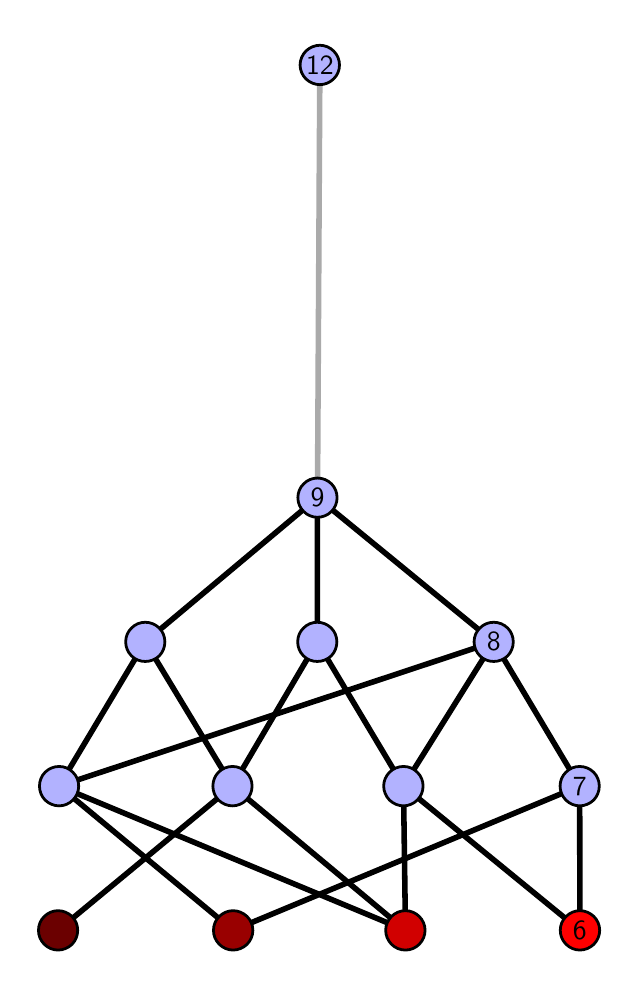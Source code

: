 \begingroup%
\makeatletter%
\begin{pgfpicture}%
\pgfpathrectangle{\pgfpointorigin}{\pgfqpoint{2.914in}{4.7in}}%
\pgfusepath{use as bounding box, clip}%
\begin{pgfscope}%
\pgfsetbuttcap%
\pgfsetmiterjoin%
\definecolor{currentfill}{rgb}{1.0,1.0,1.0}%
\pgfsetfillcolor{currentfill}%
\pgfsetlinewidth{0.0pt}%
\definecolor{currentstroke}{rgb}{1.0,1.0,1.0}%
\pgfsetstrokecolor{currentstroke}%
\pgfsetdash{}{0pt}%
\pgfpathmoveto{\pgfqpoint{0.0in}{0.0in}}%
\pgfpathlineto{\pgfqpoint{2.914in}{0.0in}}%
\pgfpathlineto{\pgfqpoint{2.914in}{4.7in}}%
\pgfpathlineto{\pgfqpoint{0.0in}{4.7in}}%
\pgfpathlineto{\pgfqpoint{0.0in}{0.0in}}%
\pgfpathclose%
\pgfusepath{fill}%
\end{pgfscope}%
\begin{pgfscope}%
\pgfsetbuttcap%
\pgfsetmiterjoin%
\definecolor{currentfill}{rgb}{1.0,1.0,1.0}%
\pgfsetfillcolor{currentfill}%
\pgfsetlinewidth{0.0pt}%
\definecolor{currentstroke}{rgb}{0.0,0.0,0.0}%
\pgfsetstrokecolor{currentstroke}%
\pgfsetstrokeopacity{0.0}%
\pgfsetdash{}{0pt}%
\pgfpathmoveto{\pgfqpoint{0.1in}{0.1in}}%
\pgfpathlineto{\pgfqpoint{2.814in}{0.1in}}%
\pgfpathlineto{\pgfqpoint{2.814in}{4.6in}}%
\pgfpathlineto{\pgfqpoint{0.1in}{4.6in}}%
\pgfpathlineto{\pgfqpoint{0.1in}{0.1in}}%
\pgfpathclose%
\pgfusepath{fill}%
\end{pgfscope}%
\begin{pgfscope}%
\pgfpathrectangle{\pgfqpoint{0.1in}{0.1in}}{\pgfqpoint{2.714in}{4.5in}}%
\pgfusepath{clip}%
\pgfsetrectcap%
\pgfsetroundjoin%
\pgfsetlinewidth{2.007pt}%
\definecolor{currentstroke}{rgb}{0.0,0.0,0.0}%
\pgfsetstrokecolor{currentstroke}%
\pgfsetdash{}{0pt}%
\pgfpathmoveto{\pgfqpoint{2.761in}{0.187in}}%
\pgfpathlineto{\pgfqpoint{1.879in}{0.908in}}%
\pgfusepath{stroke}%
\end{pgfscope}%
\begin{pgfscope}%
\pgfpathrectangle{\pgfqpoint{0.1in}{0.1in}}{\pgfqpoint{2.714in}{4.5in}}%
\pgfusepath{clip}%
\pgfsetrectcap%
\pgfsetroundjoin%
\pgfsetlinewidth{2.007pt}%
\definecolor{currentstroke}{rgb}{0.0,0.0,0.0}%
\pgfsetstrokecolor{currentstroke}%
\pgfsetdash{}{0pt}%
\pgfpathmoveto{\pgfqpoint{2.761in}{0.187in}}%
\pgfpathlineto{\pgfqpoint{2.76in}{0.908in}}%
\pgfusepath{stroke}%
\end{pgfscope}%
\begin{pgfscope}%
\pgfpathrectangle{\pgfqpoint{0.1in}{0.1in}}{\pgfqpoint{2.714in}{4.5in}}%
\pgfusepath{clip}%
\pgfsetrectcap%
\pgfsetroundjoin%
\pgfsetlinewidth{2.007pt}%
\definecolor{currentstroke}{rgb}{0.0,0.0,0.0}%
\pgfsetstrokecolor{currentstroke}%
\pgfsetdash{}{0pt}%
\pgfpathmoveto{\pgfqpoint{1.889in}{0.187in}}%
\pgfpathlineto{\pgfqpoint{1.879in}{0.908in}}%
\pgfusepath{stroke}%
\end{pgfscope}%
\begin{pgfscope}%
\pgfpathrectangle{\pgfqpoint{0.1in}{0.1in}}{\pgfqpoint{2.714in}{4.5in}}%
\pgfusepath{clip}%
\pgfsetrectcap%
\pgfsetroundjoin%
\pgfsetlinewidth{2.007pt}%
\definecolor{currentstroke}{rgb}{0.0,0.0,0.0}%
\pgfsetstrokecolor{currentstroke}%
\pgfsetdash{}{0pt}%
\pgfpathmoveto{\pgfqpoint{1.889in}{0.187in}}%
\pgfpathlineto{\pgfqpoint{0.157in}{0.908in}}%
\pgfusepath{stroke}%
\end{pgfscope}%
\begin{pgfscope}%
\pgfpathrectangle{\pgfqpoint{0.1in}{0.1in}}{\pgfqpoint{2.714in}{4.5in}}%
\pgfusepath{clip}%
\pgfsetrectcap%
\pgfsetroundjoin%
\pgfsetlinewidth{2.007pt}%
\definecolor{currentstroke}{rgb}{0.0,0.0,0.0}%
\pgfsetstrokecolor{currentstroke}%
\pgfsetdash{}{0pt}%
\pgfpathmoveto{\pgfqpoint{1.889in}{0.187in}}%
\pgfpathlineto{\pgfqpoint{1.024in}{0.908in}}%
\pgfusepath{stroke}%
\end{pgfscope}%
\begin{pgfscope}%
\pgfpathrectangle{\pgfqpoint{0.1in}{0.1in}}{\pgfqpoint{2.714in}{4.5in}}%
\pgfusepath{clip}%
\pgfsetrectcap%
\pgfsetroundjoin%
\pgfsetlinewidth{2.007pt}%
\definecolor{currentstroke}{rgb}{0.0,0.0,0.0}%
\pgfsetstrokecolor{currentstroke}%
\pgfsetdash{}{0pt}%
\pgfpathmoveto{\pgfqpoint{1.027in}{0.187in}}%
\pgfpathlineto{\pgfqpoint{2.76in}{0.908in}}%
\pgfusepath{stroke}%
\end{pgfscope}%
\begin{pgfscope}%
\pgfpathrectangle{\pgfqpoint{0.1in}{0.1in}}{\pgfqpoint{2.714in}{4.5in}}%
\pgfusepath{clip}%
\pgfsetrectcap%
\pgfsetroundjoin%
\pgfsetlinewidth{2.007pt}%
\definecolor{currentstroke}{rgb}{0.0,0.0,0.0}%
\pgfsetstrokecolor{currentstroke}%
\pgfsetdash{}{0pt}%
\pgfpathmoveto{\pgfqpoint{1.027in}{0.187in}}%
\pgfpathlineto{\pgfqpoint{0.157in}{0.908in}}%
\pgfusepath{stroke}%
\end{pgfscope}%
\begin{pgfscope}%
\pgfpathrectangle{\pgfqpoint{0.1in}{0.1in}}{\pgfqpoint{2.714in}{4.5in}}%
\pgfusepath{clip}%
\pgfsetrectcap%
\pgfsetroundjoin%
\pgfsetlinewidth{2.007pt}%
\definecolor{currentstroke}{rgb}{0.0,0.0,0.0}%
\pgfsetstrokecolor{currentstroke}%
\pgfsetdash{}{0pt}%
\pgfpathmoveto{\pgfqpoint{0.152in}{0.187in}}%
\pgfpathlineto{\pgfqpoint{1.024in}{0.908in}}%
\pgfusepath{stroke}%
\end{pgfscope}%
\begin{pgfscope}%
\pgfpathrectangle{\pgfqpoint{0.1in}{0.1in}}{\pgfqpoint{2.714in}{4.5in}}%
\pgfusepath{clip}%
\pgfsetrectcap%
\pgfsetroundjoin%
\pgfsetlinewidth{2.007pt}%
\definecolor{currentstroke}{rgb}{0.0,0.0,0.0}%
\pgfsetstrokecolor{currentstroke}%
\pgfsetdash{}{0pt}%
\pgfpathmoveto{\pgfqpoint{1.879in}{0.908in}}%
\pgfpathlineto{\pgfqpoint{1.448in}{1.629in}}%
\pgfusepath{stroke}%
\end{pgfscope}%
\begin{pgfscope}%
\pgfpathrectangle{\pgfqpoint{0.1in}{0.1in}}{\pgfqpoint{2.714in}{4.5in}}%
\pgfusepath{clip}%
\pgfsetrectcap%
\pgfsetroundjoin%
\pgfsetlinewidth{2.007pt}%
\definecolor{currentstroke}{rgb}{0.0,0.0,0.0}%
\pgfsetstrokecolor{currentstroke}%
\pgfsetdash{}{0pt}%
\pgfpathmoveto{\pgfqpoint{1.879in}{0.908in}}%
\pgfpathlineto{\pgfqpoint{2.33in}{1.629in}}%
\pgfusepath{stroke}%
\end{pgfscope}%
\begin{pgfscope}%
\pgfpathrectangle{\pgfqpoint{0.1in}{0.1in}}{\pgfqpoint{2.714in}{4.5in}}%
\pgfusepath{clip}%
\pgfsetrectcap%
\pgfsetroundjoin%
\pgfsetlinewidth{2.007pt}%
\definecolor{currentstroke}{rgb}{0.0,0.0,0.0}%
\pgfsetstrokecolor{currentstroke}%
\pgfsetdash{}{0pt}%
\pgfpathmoveto{\pgfqpoint{2.76in}{0.908in}}%
\pgfpathlineto{\pgfqpoint{2.33in}{1.629in}}%
\pgfusepath{stroke}%
\end{pgfscope}%
\begin{pgfscope}%
\pgfpathrectangle{\pgfqpoint{0.1in}{0.1in}}{\pgfqpoint{2.714in}{4.5in}}%
\pgfusepath{clip}%
\pgfsetrectcap%
\pgfsetroundjoin%
\pgfsetlinewidth{2.007pt}%
\definecolor{currentstroke}{rgb}{0.0,0.0,0.0}%
\pgfsetstrokecolor{currentstroke}%
\pgfsetdash{}{0pt}%
\pgfpathmoveto{\pgfqpoint{1.448in}{1.629in}}%
\pgfpathlineto{\pgfqpoint{1.449in}{2.35in}}%
\pgfusepath{stroke}%
\end{pgfscope}%
\begin{pgfscope}%
\pgfpathrectangle{\pgfqpoint{0.1in}{0.1in}}{\pgfqpoint{2.714in}{4.5in}}%
\pgfusepath{clip}%
\pgfsetrectcap%
\pgfsetroundjoin%
\pgfsetlinewidth{2.007pt}%
\definecolor{currentstroke}{rgb}{0.0,0.0,0.0}%
\pgfsetstrokecolor{currentstroke}%
\pgfsetdash{}{0pt}%
\pgfpathmoveto{\pgfqpoint{0.157in}{0.908in}}%
\pgfpathlineto{\pgfqpoint{0.588in}{1.629in}}%
\pgfusepath{stroke}%
\end{pgfscope}%
\begin{pgfscope}%
\pgfpathrectangle{\pgfqpoint{0.1in}{0.1in}}{\pgfqpoint{2.714in}{4.5in}}%
\pgfusepath{clip}%
\pgfsetrectcap%
\pgfsetroundjoin%
\pgfsetlinewidth{2.007pt}%
\definecolor{currentstroke}{rgb}{0.0,0.0,0.0}%
\pgfsetstrokecolor{currentstroke}%
\pgfsetdash{}{0pt}%
\pgfpathmoveto{\pgfqpoint{0.157in}{0.908in}}%
\pgfpathlineto{\pgfqpoint{2.33in}{1.629in}}%
\pgfusepath{stroke}%
\end{pgfscope}%
\begin{pgfscope}%
\pgfpathrectangle{\pgfqpoint{0.1in}{0.1in}}{\pgfqpoint{2.714in}{4.5in}}%
\pgfusepath{clip}%
\pgfsetrectcap%
\pgfsetroundjoin%
\pgfsetlinewidth{2.007pt}%
\definecolor{currentstroke}{rgb}{0.0,0.0,0.0}%
\pgfsetstrokecolor{currentstroke}%
\pgfsetdash{}{0pt}%
\pgfpathmoveto{\pgfqpoint{1.448in}{1.629in}}%
\pgfpathlineto{\pgfqpoint{1.024in}{0.908in}}%
\pgfusepath{stroke}%
\end{pgfscope}%
\begin{pgfscope}%
\pgfpathrectangle{\pgfqpoint{0.1in}{0.1in}}{\pgfqpoint{2.714in}{4.5in}}%
\pgfusepath{clip}%
\pgfsetrectcap%
\pgfsetroundjoin%
\pgfsetlinewidth{2.007pt}%
\definecolor{currentstroke}{rgb}{0.0,0.0,0.0}%
\pgfsetstrokecolor{currentstroke}%
\pgfsetdash{}{0pt}%
\pgfpathmoveto{\pgfqpoint{1.024in}{0.908in}}%
\pgfpathlineto{\pgfqpoint{0.588in}{1.629in}}%
\pgfusepath{stroke}%
\end{pgfscope}%
\begin{pgfscope}%
\pgfpathrectangle{\pgfqpoint{0.1in}{0.1in}}{\pgfqpoint{2.714in}{4.5in}}%
\pgfusepath{clip}%
\pgfsetrectcap%
\pgfsetroundjoin%
\pgfsetlinewidth{2.007pt}%
\definecolor{currentstroke}{rgb}{0.0,0.0,0.0}%
\pgfsetstrokecolor{currentstroke}%
\pgfsetdash{}{0pt}%
\pgfpathmoveto{\pgfqpoint{0.588in}{1.629in}}%
\pgfpathlineto{\pgfqpoint{1.449in}{2.35in}}%
\pgfusepath{stroke}%
\end{pgfscope}%
\begin{pgfscope}%
\pgfpathrectangle{\pgfqpoint{0.1in}{0.1in}}{\pgfqpoint{2.714in}{4.5in}}%
\pgfusepath{clip}%
\pgfsetrectcap%
\pgfsetroundjoin%
\pgfsetlinewidth{2.007pt}%
\definecolor{currentstroke}{rgb}{0.0,0.0,0.0}%
\pgfsetstrokecolor{currentstroke}%
\pgfsetdash{}{0pt}%
\pgfpathmoveto{\pgfqpoint{2.33in}{1.629in}}%
\pgfpathlineto{\pgfqpoint{1.449in}{2.35in}}%
\pgfusepath{stroke}%
\end{pgfscope}%
\begin{pgfscope}%
\pgfpathrectangle{\pgfqpoint{0.1in}{0.1in}}{\pgfqpoint{2.714in}{4.5in}}%
\pgfusepath{clip}%
\pgfsetrectcap%
\pgfsetroundjoin%
\pgfsetlinewidth{2.007pt}%
\definecolor{currentstroke}{rgb}{0.667,0.667,0.667}%
\pgfsetstrokecolor{currentstroke}%
\pgfsetdash{}{0pt}%
\pgfpathmoveto{\pgfqpoint{1.449in}{2.35in}}%
\pgfpathlineto{\pgfqpoint{1.461in}{4.513in}}%
\pgfusepath{stroke}%
\end{pgfscope}%
\begin{pgfscope}%
\pgfsetbuttcap%
\pgfsetroundjoin%
\definecolor{currentfill}{rgb}{0.7,0.7,1.0}%
\pgfsetfillcolor{currentfill}%
\pgfsetlinewidth{1.004pt}%
\definecolor{currentstroke}{rgb}{0.0,0.0,0.0}%
\pgfsetstrokecolor{currentstroke}%
\pgfsetdash{}{0pt}%
\pgfpathmoveto{\pgfqpoint{0.157in}{0.809in}}%
\pgfpathcurveto{\pgfqpoint{0.183in}{0.809in}}{\pgfqpoint{0.208in}{0.82in}}{\pgfqpoint{0.226in}{0.838in}}%
\pgfpathcurveto{\pgfqpoint{0.245in}{0.857in}}{\pgfqpoint{0.255in}{0.882in}}{\pgfqpoint{0.255in}{0.908in}}%
\pgfpathcurveto{\pgfqpoint{0.255in}{0.934in}}{\pgfqpoint{0.245in}{0.959in}}{\pgfqpoint{0.226in}{0.977in}}%
\pgfpathcurveto{\pgfqpoint{0.208in}{0.996in}}{\pgfqpoint{0.183in}{1.006in}}{\pgfqpoint{0.157in}{1.006in}}%
\pgfpathcurveto{\pgfqpoint{0.131in}{1.006in}}{\pgfqpoint{0.106in}{0.996in}}{\pgfqpoint{0.087in}{0.977in}}%
\pgfpathcurveto{\pgfqpoint{0.069in}{0.959in}}{\pgfqpoint{0.059in}{0.934in}}{\pgfqpoint{0.059in}{0.908in}}%
\pgfpathcurveto{\pgfqpoint{0.059in}{0.882in}}{\pgfqpoint{0.069in}{0.857in}}{\pgfqpoint{0.087in}{0.838in}}%
\pgfpathcurveto{\pgfqpoint{0.106in}{0.82in}}{\pgfqpoint{0.131in}{0.809in}}{\pgfqpoint{0.157in}{0.809in}}%
\pgfpathlineto{\pgfqpoint{0.157in}{0.809in}}%
\pgfpathclose%
\pgfusepath{stroke,fill}%
\end{pgfscope}%
\begin{pgfscope}%
\pgfsetbuttcap%
\pgfsetroundjoin%
\definecolor{currentfill}{rgb}{0.7,0.7,1.0}%
\pgfsetfillcolor{currentfill}%
\pgfsetlinewidth{1.004pt}%
\definecolor{currentstroke}{rgb}{0.0,0.0,0.0}%
\pgfsetstrokecolor{currentstroke}%
\pgfsetdash{}{0pt}%
\pgfpathmoveto{\pgfqpoint{1.024in}{0.809in}}%
\pgfpathcurveto{\pgfqpoint{1.05in}{0.809in}}{\pgfqpoint{1.075in}{0.82in}}{\pgfqpoint{1.093in}{0.838in}}%
\pgfpathcurveto{\pgfqpoint{1.112in}{0.857in}}{\pgfqpoint{1.122in}{0.882in}}{\pgfqpoint{1.122in}{0.908in}}%
\pgfpathcurveto{\pgfqpoint{1.122in}{0.934in}}{\pgfqpoint{1.112in}{0.959in}}{\pgfqpoint{1.093in}{0.977in}}%
\pgfpathcurveto{\pgfqpoint{1.075in}{0.996in}}{\pgfqpoint{1.05in}{1.006in}}{\pgfqpoint{1.024in}{1.006in}}%
\pgfpathcurveto{\pgfqpoint{0.998in}{1.006in}}{\pgfqpoint{0.973in}{0.996in}}{\pgfqpoint{0.954in}{0.977in}}%
\pgfpathcurveto{\pgfqpoint{0.936in}{0.959in}}{\pgfqpoint{0.926in}{0.934in}}{\pgfqpoint{0.926in}{0.908in}}%
\pgfpathcurveto{\pgfqpoint{0.926in}{0.882in}}{\pgfqpoint{0.936in}{0.857in}}{\pgfqpoint{0.954in}{0.838in}}%
\pgfpathcurveto{\pgfqpoint{0.973in}{0.82in}}{\pgfqpoint{0.998in}{0.809in}}{\pgfqpoint{1.024in}{0.809in}}%
\pgfpathlineto{\pgfqpoint{1.024in}{0.809in}}%
\pgfpathclose%
\pgfusepath{stroke,fill}%
\end{pgfscope}%
\begin{pgfscope}%
\pgfsetbuttcap%
\pgfsetroundjoin%
\definecolor{currentfill}{rgb}{0.7,0.7,1.0}%
\pgfsetfillcolor{currentfill}%
\pgfsetlinewidth{1.004pt}%
\definecolor{currentstroke}{rgb}{0.0,0.0,0.0}%
\pgfsetstrokecolor{currentstroke}%
\pgfsetdash{}{0pt}%
\pgfpathmoveto{\pgfqpoint{0.588in}{1.531in}}%
\pgfpathcurveto{\pgfqpoint{0.614in}{1.531in}}{\pgfqpoint{0.639in}{1.541in}}{\pgfqpoint{0.658in}{1.559in}}%
\pgfpathcurveto{\pgfqpoint{0.676in}{1.578in}}{\pgfqpoint{0.686in}{1.603in}}{\pgfqpoint{0.686in}{1.629in}}%
\pgfpathcurveto{\pgfqpoint{0.686in}{1.655in}}{\pgfqpoint{0.676in}{1.68in}}{\pgfqpoint{0.658in}{1.698in}}%
\pgfpathcurveto{\pgfqpoint{0.639in}{1.717in}}{\pgfqpoint{0.614in}{1.727in}}{\pgfqpoint{0.588in}{1.727in}}%
\pgfpathcurveto{\pgfqpoint{0.562in}{1.727in}}{\pgfqpoint{0.537in}{1.717in}}{\pgfqpoint{0.519in}{1.698in}}%
\pgfpathcurveto{\pgfqpoint{0.5in}{1.68in}}{\pgfqpoint{0.49in}{1.655in}}{\pgfqpoint{0.49in}{1.629in}}%
\pgfpathcurveto{\pgfqpoint{0.49in}{1.603in}}{\pgfqpoint{0.5in}{1.578in}}{\pgfqpoint{0.519in}{1.559in}}%
\pgfpathcurveto{\pgfqpoint{0.537in}{1.541in}}{\pgfqpoint{0.562in}{1.531in}}{\pgfqpoint{0.588in}{1.531in}}%
\pgfpathlineto{\pgfqpoint{0.588in}{1.531in}}%
\pgfpathclose%
\pgfusepath{stroke,fill}%
\end{pgfscope}%
\begin{pgfscope}%
\pgfsetbuttcap%
\pgfsetroundjoin%
\definecolor{currentfill}{rgb}{0.7,0.7,1.0}%
\pgfsetfillcolor{currentfill}%
\pgfsetlinewidth{1.004pt}%
\definecolor{currentstroke}{rgb}{0.0,0.0,0.0}%
\pgfsetstrokecolor{currentstroke}%
\pgfsetdash{}{0pt}%
\pgfpathmoveto{\pgfqpoint{1.879in}{0.809in}}%
\pgfpathcurveto{\pgfqpoint{1.905in}{0.809in}}{\pgfqpoint{1.93in}{0.82in}}{\pgfqpoint{1.948in}{0.838in}}%
\pgfpathcurveto{\pgfqpoint{1.967in}{0.857in}}{\pgfqpoint{1.977in}{0.882in}}{\pgfqpoint{1.977in}{0.908in}}%
\pgfpathcurveto{\pgfqpoint{1.977in}{0.934in}}{\pgfqpoint{1.967in}{0.959in}}{\pgfqpoint{1.948in}{0.977in}}%
\pgfpathcurveto{\pgfqpoint{1.93in}{0.996in}}{\pgfqpoint{1.905in}{1.006in}}{\pgfqpoint{1.879in}{1.006in}}%
\pgfpathcurveto{\pgfqpoint{1.853in}{1.006in}}{\pgfqpoint{1.828in}{0.996in}}{\pgfqpoint{1.809in}{0.977in}}%
\pgfpathcurveto{\pgfqpoint{1.791in}{0.959in}}{\pgfqpoint{1.78in}{0.934in}}{\pgfqpoint{1.78in}{0.908in}}%
\pgfpathcurveto{\pgfqpoint{1.78in}{0.882in}}{\pgfqpoint{1.791in}{0.857in}}{\pgfqpoint{1.809in}{0.838in}}%
\pgfpathcurveto{\pgfqpoint{1.828in}{0.82in}}{\pgfqpoint{1.853in}{0.809in}}{\pgfqpoint{1.879in}{0.809in}}%
\pgfpathlineto{\pgfqpoint{1.879in}{0.809in}}%
\pgfpathclose%
\pgfusepath{stroke,fill}%
\end{pgfscope}%
\begin{pgfscope}%
\pgfsetbuttcap%
\pgfsetroundjoin%
\definecolor{currentfill}{rgb}{0.7,0.7,1.0}%
\pgfsetfillcolor{currentfill}%
\pgfsetlinewidth{1.004pt}%
\definecolor{currentstroke}{rgb}{0.0,0.0,0.0}%
\pgfsetstrokecolor{currentstroke}%
\pgfsetdash{}{0pt}%
\pgfpathmoveto{\pgfqpoint{1.448in}{1.531in}}%
\pgfpathcurveto{\pgfqpoint{1.474in}{1.531in}}{\pgfqpoint{1.499in}{1.541in}}{\pgfqpoint{1.518in}{1.559in}}%
\pgfpathcurveto{\pgfqpoint{1.536in}{1.578in}}{\pgfqpoint{1.546in}{1.603in}}{\pgfqpoint{1.546in}{1.629in}}%
\pgfpathcurveto{\pgfqpoint{1.546in}{1.655in}}{\pgfqpoint{1.536in}{1.68in}}{\pgfqpoint{1.518in}{1.698in}}%
\pgfpathcurveto{\pgfqpoint{1.499in}{1.717in}}{\pgfqpoint{1.474in}{1.727in}}{\pgfqpoint{1.448in}{1.727in}}%
\pgfpathcurveto{\pgfqpoint{1.422in}{1.727in}}{\pgfqpoint{1.397in}{1.717in}}{\pgfqpoint{1.379in}{1.698in}}%
\pgfpathcurveto{\pgfqpoint{1.36in}{1.68in}}{\pgfqpoint{1.35in}{1.655in}}{\pgfqpoint{1.35in}{1.629in}}%
\pgfpathcurveto{\pgfqpoint{1.35in}{1.603in}}{\pgfqpoint{1.36in}{1.578in}}{\pgfqpoint{1.379in}{1.559in}}%
\pgfpathcurveto{\pgfqpoint{1.397in}{1.541in}}{\pgfqpoint{1.422in}{1.531in}}{\pgfqpoint{1.448in}{1.531in}}%
\pgfpathlineto{\pgfqpoint{1.448in}{1.531in}}%
\pgfpathclose%
\pgfusepath{stroke,fill}%
\end{pgfscope}%
\begin{pgfscope}%
\pgfsetbuttcap%
\pgfsetroundjoin%
\definecolor{currentfill}{rgb}{0.7,0.7,1.0}%
\pgfsetfillcolor{currentfill}%
\pgfsetlinewidth{1.004pt}%
\definecolor{currentstroke}{rgb}{0.0,0.0,0.0}%
\pgfsetstrokecolor{currentstroke}%
\pgfsetdash{}{0pt}%
\pgfpathmoveto{\pgfqpoint{2.76in}{0.809in}}%
\pgfpathcurveto{\pgfqpoint{2.786in}{0.809in}}{\pgfqpoint{2.811in}{0.82in}}{\pgfqpoint{2.83in}{0.838in}}%
\pgfpathcurveto{\pgfqpoint{2.848in}{0.857in}}{\pgfqpoint{2.858in}{0.882in}}{\pgfqpoint{2.858in}{0.908in}}%
\pgfpathcurveto{\pgfqpoint{2.858in}{0.934in}}{\pgfqpoint{2.848in}{0.959in}}{\pgfqpoint{2.83in}{0.977in}}%
\pgfpathcurveto{\pgfqpoint{2.811in}{0.996in}}{\pgfqpoint{2.786in}{1.006in}}{\pgfqpoint{2.76in}{1.006in}}%
\pgfpathcurveto{\pgfqpoint{2.734in}{1.006in}}{\pgfqpoint{2.709in}{0.996in}}{\pgfqpoint{2.691in}{0.977in}}%
\pgfpathcurveto{\pgfqpoint{2.672in}{0.959in}}{\pgfqpoint{2.662in}{0.934in}}{\pgfqpoint{2.662in}{0.908in}}%
\pgfpathcurveto{\pgfqpoint{2.662in}{0.882in}}{\pgfqpoint{2.672in}{0.857in}}{\pgfqpoint{2.691in}{0.838in}}%
\pgfpathcurveto{\pgfqpoint{2.709in}{0.82in}}{\pgfqpoint{2.734in}{0.809in}}{\pgfqpoint{2.76in}{0.809in}}%
\pgfpathlineto{\pgfqpoint{2.76in}{0.809in}}%
\pgfpathclose%
\pgfusepath{stroke,fill}%
\end{pgfscope}%
\begin{pgfscope}%
\pgfsetbuttcap%
\pgfsetroundjoin%
\definecolor{currentfill}{rgb}{0.7,0.7,1.0}%
\pgfsetfillcolor{currentfill}%
\pgfsetlinewidth{1.004pt}%
\definecolor{currentstroke}{rgb}{0.0,0.0,0.0}%
\pgfsetstrokecolor{currentstroke}%
\pgfsetdash{}{0pt}%
\pgfpathmoveto{\pgfqpoint{2.33in}{1.531in}}%
\pgfpathcurveto{\pgfqpoint{2.356in}{1.531in}}{\pgfqpoint{2.381in}{1.541in}}{\pgfqpoint{2.4in}{1.559in}}%
\pgfpathcurveto{\pgfqpoint{2.418in}{1.578in}}{\pgfqpoint{2.428in}{1.603in}}{\pgfqpoint{2.428in}{1.629in}}%
\pgfpathcurveto{\pgfqpoint{2.428in}{1.655in}}{\pgfqpoint{2.418in}{1.68in}}{\pgfqpoint{2.4in}{1.698in}}%
\pgfpathcurveto{\pgfqpoint{2.381in}{1.717in}}{\pgfqpoint{2.356in}{1.727in}}{\pgfqpoint{2.33in}{1.727in}}%
\pgfpathcurveto{\pgfqpoint{2.304in}{1.727in}}{\pgfqpoint{2.279in}{1.717in}}{\pgfqpoint{2.261in}{1.698in}}%
\pgfpathcurveto{\pgfqpoint{2.242in}{1.68in}}{\pgfqpoint{2.232in}{1.655in}}{\pgfqpoint{2.232in}{1.629in}}%
\pgfpathcurveto{\pgfqpoint{2.232in}{1.603in}}{\pgfqpoint{2.242in}{1.578in}}{\pgfqpoint{2.261in}{1.559in}}%
\pgfpathcurveto{\pgfqpoint{2.279in}{1.541in}}{\pgfqpoint{2.304in}{1.531in}}{\pgfqpoint{2.33in}{1.531in}}%
\pgfpathlineto{\pgfqpoint{2.33in}{1.531in}}%
\pgfpathclose%
\pgfusepath{stroke,fill}%
\end{pgfscope}%
\begin{pgfscope}%
\pgfsetbuttcap%
\pgfsetroundjoin%
\definecolor{currentfill}{rgb}{0.7,0.7,1.0}%
\pgfsetfillcolor{currentfill}%
\pgfsetlinewidth{1.004pt}%
\definecolor{currentstroke}{rgb}{0.0,0.0,0.0}%
\pgfsetstrokecolor{currentstroke}%
\pgfsetdash{}{0pt}%
\pgfpathmoveto{\pgfqpoint{1.449in}{2.252in}}%
\pgfpathcurveto{\pgfqpoint{1.475in}{2.252in}}{\pgfqpoint{1.5in}{2.262in}}{\pgfqpoint{1.519in}{2.281in}}%
\pgfpathcurveto{\pgfqpoint{1.537in}{2.299in}}{\pgfqpoint{1.547in}{2.324in}}{\pgfqpoint{1.547in}{2.35in}}%
\pgfpathcurveto{\pgfqpoint{1.547in}{2.376in}}{\pgfqpoint{1.537in}{2.401in}}{\pgfqpoint{1.519in}{2.419in}}%
\pgfpathcurveto{\pgfqpoint{1.5in}{2.438in}}{\pgfqpoint{1.475in}{2.448in}}{\pgfqpoint{1.449in}{2.448in}}%
\pgfpathcurveto{\pgfqpoint{1.423in}{2.448in}}{\pgfqpoint{1.398in}{2.438in}}{\pgfqpoint{1.38in}{2.419in}}%
\pgfpathcurveto{\pgfqpoint{1.361in}{2.401in}}{\pgfqpoint{1.351in}{2.376in}}{\pgfqpoint{1.351in}{2.35in}}%
\pgfpathcurveto{\pgfqpoint{1.351in}{2.324in}}{\pgfqpoint{1.361in}{2.299in}}{\pgfqpoint{1.38in}{2.281in}}%
\pgfpathcurveto{\pgfqpoint{1.398in}{2.262in}}{\pgfqpoint{1.423in}{2.252in}}{\pgfqpoint{1.449in}{2.252in}}%
\pgfpathlineto{\pgfqpoint{1.449in}{2.252in}}%
\pgfpathclose%
\pgfusepath{stroke,fill}%
\end{pgfscope}%
\begin{pgfscope}%
\pgfsetbuttcap%
\pgfsetroundjoin%
\definecolor{currentfill}{rgb}{0.7,0.7,1.0}%
\pgfsetfillcolor{currentfill}%
\pgfsetlinewidth{1.004pt}%
\definecolor{currentstroke}{rgb}{0.0,0.0,0.0}%
\pgfsetstrokecolor{currentstroke}%
\pgfsetdash{}{0pt}%
\pgfpathmoveto{\pgfqpoint{1.461in}{4.415in}}%
\pgfpathcurveto{\pgfqpoint{1.487in}{4.415in}}{\pgfqpoint{1.512in}{4.426in}}{\pgfqpoint{1.53in}{4.444in}}%
\pgfpathcurveto{\pgfqpoint{1.549in}{4.462in}}{\pgfqpoint{1.559in}{4.487in}}{\pgfqpoint{1.559in}{4.513in}}%
\pgfpathcurveto{\pgfqpoint{1.559in}{4.54in}}{\pgfqpoint{1.549in}{4.564in}}{\pgfqpoint{1.53in}{4.583in}}%
\pgfpathcurveto{\pgfqpoint{1.512in}{4.601in}}{\pgfqpoint{1.487in}{4.612in}}{\pgfqpoint{1.461in}{4.612in}}%
\pgfpathcurveto{\pgfqpoint{1.435in}{4.612in}}{\pgfqpoint{1.41in}{4.601in}}{\pgfqpoint{1.391in}{4.583in}}%
\pgfpathcurveto{\pgfqpoint{1.373in}{4.564in}}{\pgfqpoint{1.362in}{4.54in}}{\pgfqpoint{1.362in}{4.513in}}%
\pgfpathcurveto{\pgfqpoint{1.362in}{4.487in}}{\pgfqpoint{1.373in}{4.462in}}{\pgfqpoint{1.391in}{4.444in}}%
\pgfpathcurveto{\pgfqpoint{1.41in}{4.426in}}{\pgfqpoint{1.435in}{4.415in}}{\pgfqpoint{1.461in}{4.415in}}%
\pgfpathlineto{\pgfqpoint{1.461in}{4.415in}}%
\pgfpathclose%
\pgfusepath{stroke,fill}%
\end{pgfscope}%
\begin{pgfscope}%
\pgfsetbuttcap%
\pgfsetroundjoin%
\definecolor{currentfill}{rgb}{0.418,0.0,0.0}%
\pgfsetfillcolor{currentfill}%
\pgfsetlinewidth{1.004pt}%
\definecolor{currentstroke}{rgb}{0.0,0.0,0.0}%
\pgfsetstrokecolor{currentstroke}%
\pgfsetdash{}{0pt}%
\pgfpathmoveto{\pgfqpoint{0.152in}{0.088in}}%
\pgfpathcurveto{\pgfqpoint{0.178in}{0.088in}}{\pgfqpoint{0.203in}{0.099in}}{\pgfqpoint{0.222in}{0.117in}}%
\pgfpathcurveto{\pgfqpoint{0.24in}{0.136in}}{\pgfqpoint{0.25in}{0.16in}}{\pgfqpoint{0.25in}{0.187in}}%
\pgfpathcurveto{\pgfqpoint{0.25in}{0.213in}}{\pgfqpoint{0.24in}{0.238in}}{\pgfqpoint{0.222in}{0.256in}}%
\pgfpathcurveto{\pgfqpoint{0.203in}{0.274in}}{\pgfqpoint{0.178in}{0.285in}}{\pgfqpoint{0.152in}{0.285in}}%
\pgfpathcurveto{\pgfqpoint{0.126in}{0.285in}}{\pgfqpoint{0.101in}{0.274in}}{\pgfqpoint{0.083in}{0.256in}}%
\pgfpathcurveto{\pgfqpoint{0.064in}{0.238in}}{\pgfqpoint{0.054in}{0.213in}}{\pgfqpoint{0.054in}{0.187in}}%
\pgfpathcurveto{\pgfqpoint{0.054in}{0.16in}}{\pgfqpoint{0.064in}{0.136in}}{\pgfqpoint{0.083in}{0.117in}}%
\pgfpathcurveto{\pgfqpoint{0.101in}{0.099in}}{\pgfqpoint{0.126in}{0.088in}}{\pgfqpoint{0.152in}{0.088in}}%
\pgfpathlineto{\pgfqpoint{0.152in}{0.088in}}%
\pgfpathclose%
\pgfusepath{stroke,fill}%
\end{pgfscope}%
\begin{pgfscope}%
\pgfsetbuttcap%
\pgfsetroundjoin%
\definecolor{currentfill}{rgb}{0.6,0.0,0.0}%
\pgfsetfillcolor{currentfill}%
\pgfsetlinewidth{1.004pt}%
\definecolor{currentstroke}{rgb}{0.0,0.0,0.0}%
\pgfsetstrokecolor{currentstroke}%
\pgfsetdash{}{0pt}%
\pgfpathmoveto{\pgfqpoint{1.027in}{0.088in}}%
\pgfpathcurveto{\pgfqpoint{1.053in}{0.088in}}{\pgfqpoint{1.078in}{0.099in}}{\pgfqpoint{1.097in}{0.117in}}%
\pgfpathcurveto{\pgfqpoint{1.115in}{0.136in}}{\pgfqpoint{1.126in}{0.16in}}{\pgfqpoint{1.126in}{0.187in}}%
\pgfpathcurveto{\pgfqpoint{1.126in}{0.213in}}{\pgfqpoint{1.115in}{0.238in}}{\pgfqpoint{1.097in}{0.256in}}%
\pgfpathcurveto{\pgfqpoint{1.078in}{0.274in}}{\pgfqpoint{1.053in}{0.285in}}{\pgfqpoint{1.027in}{0.285in}}%
\pgfpathcurveto{\pgfqpoint{1.001in}{0.285in}}{\pgfqpoint{0.976in}{0.274in}}{\pgfqpoint{0.958in}{0.256in}}%
\pgfpathcurveto{\pgfqpoint{0.939in}{0.238in}}{\pgfqpoint{0.929in}{0.213in}}{\pgfqpoint{0.929in}{0.187in}}%
\pgfpathcurveto{\pgfqpoint{0.929in}{0.16in}}{\pgfqpoint{0.939in}{0.136in}}{\pgfqpoint{0.958in}{0.117in}}%
\pgfpathcurveto{\pgfqpoint{0.976in}{0.099in}}{\pgfqpoint{1.001in}{0.088in}}{\pgfqpoint{1.027in}{0.088in}}%
\pgfpathlineto{\pgfqpoint{1.027in}{0.088in}}%
\pgfpathclose%
\pgfusepath{stroke,fill}%
\end{pgfscope}%
\begin{pgfscope}%
\pgfsetbuttcap%
\pgfsetroundjoin%
\definecolor{currentfill}{rgb}{0.818,0.0,0.0}%
\pgfsetfillcolor{currentfill}%
\pgfsetlinewidth{1.004pt}%
\definecolor{currentstroke}{rgb}{0.0,0.0,0.0}%
\pgfsetstrokecolor{currentstroke}%
\pgfsetdash{}{0pt}%
\pgfpathmoveto{\pgfqpoint{1.889in}{0.088in}}%
\pgfpathcurveto{\pgfqpoint{1.915in}{0.088in}}{\pgfqpoint{1.94in}{0.099in}}{\pgfqpoint{1.958in}{0.117in}}%
\pgfpathcurveto{\pgfqpoint{1.976in}{0.136in}}{\pgfqpoint{1.987in}{0.16in}}{\pgfqpoint{1.987in}{0.187in}}%
\pgfpathcurveto{\pgfqpoint{1.987in}{0.213in}}{\pgfqpoint{1.976in}{0.238in}}{\pgfqpoint{1.958in}{0.256in}}%
\pgfpathcurveto{\pgfqpoint{1.94in}{0.274in}}{\pgfqpoint{1.915in}{0.285in}}{\pgfqpoint{1.889in}{0.285in}}%
\pgfpathcurveto{\pgfqpoint{1.862in}{0.285in}}{\pgfqpoint{1.837in}{0.274in}}{\pgfqpoint{1.819in}{0.256in}}%
\pgfpathcurveto{\pgfqpoint{1.801in}{0.238in}}{\pgfqpoint{1.79in}{0.213in}}{\pgfqpoint{1.79in}{0.187in}}%
\pgfpathcurveto{\pgfqpoint{1.79in}{0.16in}}{\pgfqpoint{1.801in}{0.136in}}{\pgfqpoint{1.819in}{0.117in}}%
\pgfpathcurveto{\pgfqpoint{1.837in}{0.099in}}{\pgfqpoint{1.862in}{0.088in}}{\pgfqpoint{1.889in}{0.088in}}%
\pgfpathlineto{\pgfqpoint{1.889in}{0.088in}}%
\pgfpathclose%
\pgfusepath{stroke,fill}%
\end{pgfscope}%
\begin{pgfscope}%
\pgfsetbuttcap%
\pgfsetroundjoin%
\definecolor{currentfill}{rgb}{1.0,0.0,0.0}%
\pgfsetfillcolor{currentfill}%
\pgfsetlinewidth{1.004pt}%
\definecolor{currentstroke}{rgb}{0.0,0.0,0.0}%
\pgfsetstrokecolor{currentstroke}%
\pgfsetdash{}{0pt}%
\pgfpathmoveto{\pgfqpoint{2.761in}{0.088in}}%
\pgfpathcurveto{\pgfqpoint{2.787in}{0.088in}}{\pgfqpoint{2.812in}{0.099in}}{\pgfqpoint{2.831in}{0.117in}}%
\pgfpathcurveto{\pgfqpoint{2.849in}{0.136in}}{\pgfqpoint{2.86in}{0.16in}}{\pgfqpoint{2.86in}{0.187in}}%
\pgfpathcurveto{\pgfqpoint{2.86in}{0.213in}}{\pgfqpoint{2.849in}{0.238in}}{\pgfqpoint{2.831in}{0.256in}}%
\pgfpathcurveto{\pgfqpoint{2.812in}{0.274in}}{\pgfqpoint{2.787in}{0.285in}}{\pgfqpoint{2.761in}{0.285in}}%
\pgfpathcurveto{\pgfqpoint{2.735in}{0.285in}}{\pgfqpoint{2.71in}{0.274in}}{\pgfqpoint{2.692in}{0.256in}}%
\pgfpathcurveto{\pgfqpoint{2.673in}{0.238in}}{\pgfqpoint{2.663in}{0.213in}}{\pgfqpoint{2.663in}{0.187in}}%
\pgfpathcurveto{\pgfqpoint{2.663in}{0.16in}}{\pgfqpoint{2.673in}{0.136in}}{\pgfqpoint{2.692in}{0.117in}}%
\pgfpathcurveto{\pgfqpoint{2.71in}{0.099in}}{\pgfqpoint{2.735in}{0.088in}}{\pgfqpoint{2.761in}{0.088in}}%
\pgfpathlineto{\pgfqpoint{2.761in}{0.088in}}%
\pgfpathclose%
\pgfusepath{stroke,fill}%
\end{pgfscope}%
\begin{pgfscope}%
\definecolor{textcolor}{rgb}{0.0,0.0,0.0}%
\pgfsetstrokecolor{textcolor}%
\pgfsetfillcolor{textcolor}%
\pgftext[x=2.761in,y=0.187in,,]{\color{textcolor}\sffamily\fontsize{10.0}{12.0}\selectfont 6}%
\end{pgfscope}%
\begin{pgfscope}%
\definecolor{textcolor}{rgb}{0.0,0.0,0.0}%
\pgfsetstrokecolor{textcolor}%
\pgfsetfillcolor{textcolor}%
\pgftext[x=2.76in,y=0.908in,,]{\color{textcolor}\sffamily\fontsize{10.0}{12.0}\selectfont 7}%
\end{pgfscope}%
\begin{pgfscope}%
\definecolor{textcolor}{rgb}{0.0,0.0,0.0}%
\pgfsetstrokecolor{textcolor}%
\pgfsetfillcolor{textcolor}%
\pgftext[x=2.33in,y=1.629in,,]{\color{textcolor}\sffamily\fontsize{10.0}{12.0}\selectfont 8}%
\end{pgfscope}%
\begin{pgfscope}%
\definecolor{textcolor}{rgb}{0.0,0.0,0.0}%
\pgfsetstrokecolor{textcolor}%
\pgfsetfillcolor{textcolor}%
\pgftext[x=1.449in,y=2.35in,,]{\color{textcolor}\sffamily\fontsize{10.0}{12.0}\selectfont 9}%
\end{pgfscope}%
\begin{pgfscope}%
\definecolor{textcolor}{rgb}{0.0,0.0,0.0}%
\pgfsetstrokecolor{textcolor}%
\pgfsetfillcolor{textcolor}%
\pgftext[x=1.461in,y=4.513in,,]{\color{textcolor}\sffamily\fontsize{10.0}{12.0}\selectfont 12}%
\end{pgfscope}%
\end{pgfpicture}%
\makeatother%
\endgroup%
